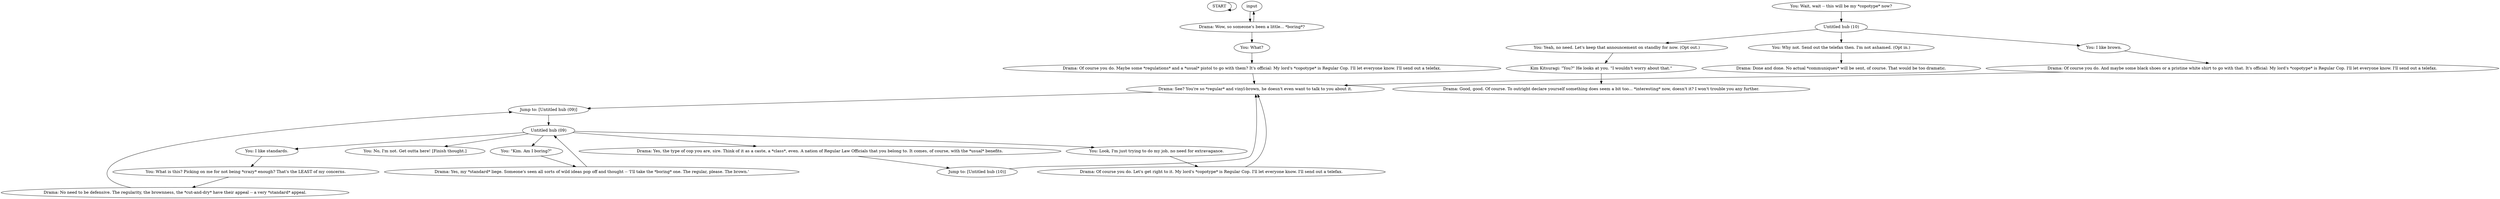 # THOUGHT / BORING COP
# Drama informs you are a Boring Cop.
# ==================================================
digraph G {
	  0 [label="START"];
	  1 [label="input"];
	  2 [label="You: No, I'm not. Get outta here! [Finish thought.]"];
	  3 [label="You: What is this? Picking on me for not being *crazy* enough? That's the LEAST of my concerns."];
	  4 [label="Drama: Of course you do. Maybe some *regulations* and a *usual* pistol to go with them? It's official: My lord's *copotype* is Regular Cop. I'll let everyone know. I'll send out a telefax."];
	  5 [label="Drama: Yes, my *standard* liege. Someone's seen all sorts of wild ideas pop off and thought -- 'I'll take the *boring* one. The regular, please. The brown.'"];
	  6 [label="Kim Kitsuragi: \"You?\" He looks at you. \"I wouldn't worry about that.\""];
	  7 [label="Drama: Good, good. Of course. To outright declare yourself something does seem a bit too... *interesting* now, doesn't it? I won't trouble you any further."];
	  8 [label="Drama: See? You're so *regular* and vinyl-brown, he doesn't even want to talk to you about it."];
	  9 [label="Untitled hub (10)"];
	  10 [label="Drama: Yes, the type of cop you are, sire. Think of it as a caste, a *class*, even. A nation of Regular Law Officials that you belong to. It comes, of course, with the *usual* benefits."];
	  11 [label="You: I like brown."];
	  12 [label="You: Wait, wait -- this will be my *copotype* now?"];
	  13 [label="You: I like standards."];
	  14 [label="You: \"Kim. Am I boring?\""];
	  15 [label="You: Yeah, no need. Let's keep that announcement on standby for now. (Opt out.)"];
	  16 [label="Untitled hub (09)"];
	  17 [label="You: What?"];
	  18 [label="You: Why not. Send out the telefax then. I'm not ashamed. (Opt in.)"];
	  19 [label="Drama: Done and done. No actual *communiques* will be sent, of course. That would be too dramatic."];
	  20 [label="Drama: Of course you do. Let's get right to it. My lord's *copotype* is Regular Cop. I'll let everyone know. I'll send out a telefax."];
	  21 [label="Drama: No need to be defensive. The regularity, the brownness, the *cut-and-dry* have their appeal -- a very *standard* appeal."];
	  22 [label="Jump to: [Untitled hub (09)]"];
	  23 [label="You: Look, I'm just trying to do my job, no need for extravagance."];
	  24 [label="Jump to: [Untitled hub (10)]"];
	  25 [label="Drama: Wow, so someone's been a little... *boring*?"];
	  26 [label="Drama: Of course you do. And maybe some black shoes or a pristine white shirt to go with that. It's official: My lord's *copotype* is Regular Cop. I'll let everyone know. I'll send out a telefax."];
	  0 -> 0
	  1 -> 25
	  3 -> 21
	  4 -> 8
	  5 -> 16
	  6 -> 7
	  8 -> 22
	  9 -> 18
	  9 -> 11
	  9 -> 15
	  10 -> 24
	  11 -> 26
	  12 -> 9
	  13 -> 3
	  14 -> 5
	  15 -> 6
	  16 -> 2
	  16 -> 10
	  16 -> 13
	  16 -> 14
	  16 -> 23
	  17 -> 4
	  18 -> 19
	  20 -> 8
	  21 -> 22
	  22 -> 16
	  23 -> 20
	  24 -> 8
	  25 -> 17
	  25 -> 1
	  26 -> 8
}

